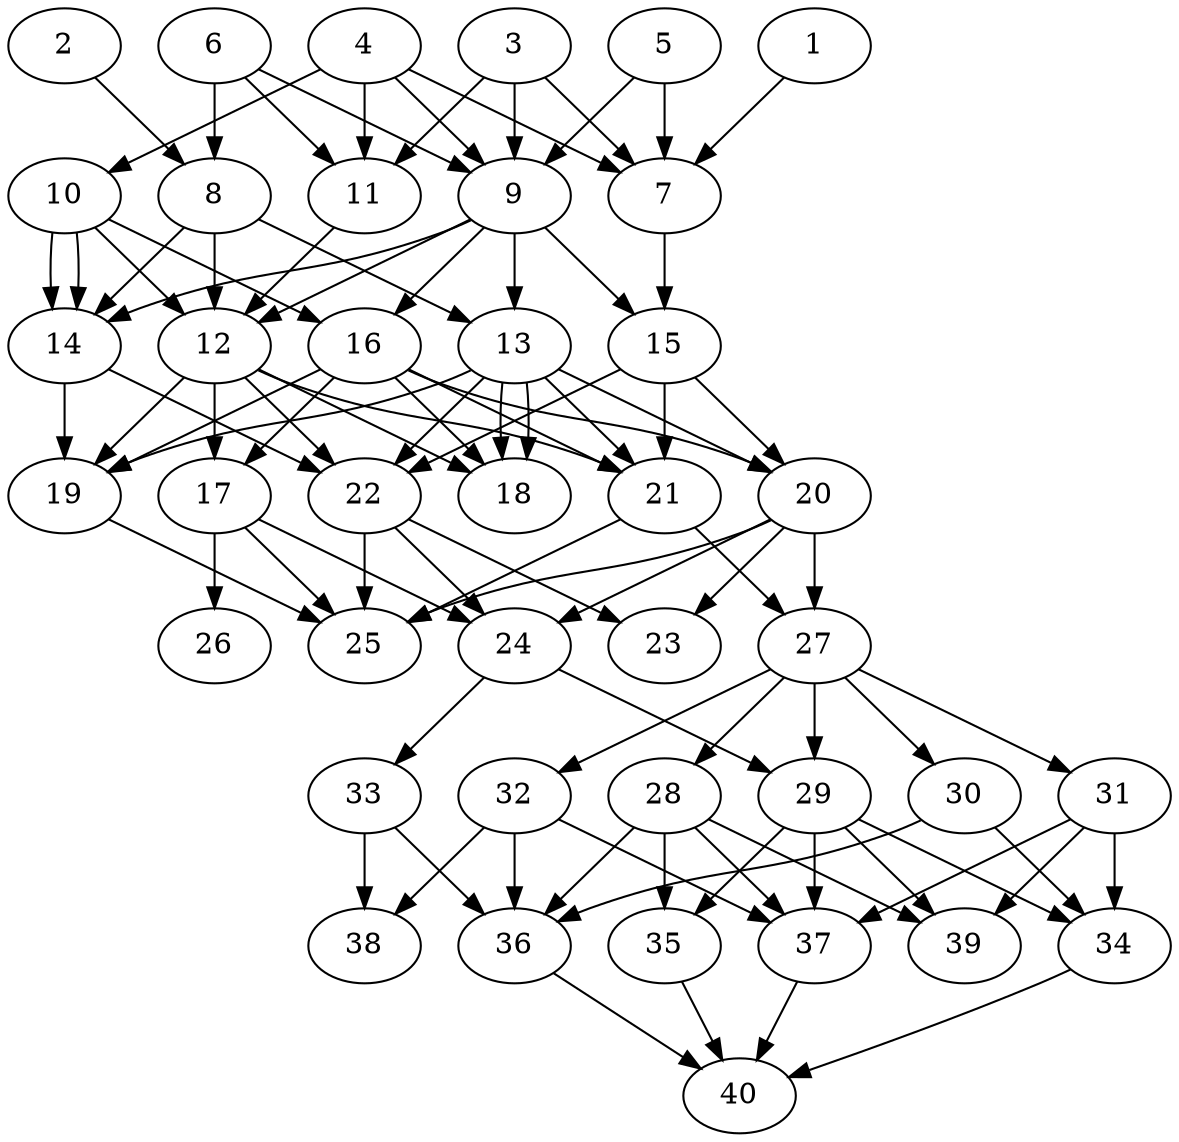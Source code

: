 // DAG automatically generated by daggen at Thu Oct  3 14:06:49 2019
// ./daggen --dot -n 40 --ccr 0.4 --fat 0.5 --regular 0.9 --density 0.7 --mindata 5242880 --maxdata 52428800 
digraph G {
  1 [size="127974400", alpha="0.07", expect_size="51189760"] 
  1 -> 7 [size ="51189760"]
  2 [size="70799360", alpha="0.10", expect_size="28319744"] 
  2 -> 8 [size ="28319744"]
  3 [size="41610240", alpha="0.07", expect_size="16644096"] 
  3 -> 7 [size ="16644096"]
  3 -> 9 [size ="16644096"]
  3 -> 11 [size ="16644096"]
  4 [size="80284160", alpha="0.10", expect_size="32113664"] 
  4 -> 7 [size ="32113664"]
  4 -> 9 [size ="32113664"]
  4 -> 10 [size ="32113664"]
  4 -> 11 [size ="32113664"]
  5 [size="91658240", alpha="0.07", expect_size="36663296"] 
  5 -> 7 [size ="36663296"]
  5 -> 9 [size ="36663296"]
  6 [size="42219520", alpha="0.06", expect_size="16887808"] 
  6 -> 8 [size ="16887808"]
  6 -> 9 [size ="16887808"]
  6 -> 11 [size ="16887808"]
  7 [size="76456960", alpha="0.07", expect_size="30582784"] 
  7 -> 15 [size ="30582784"]
  8 [size="44469760", alpha="0.07", expect_size="17787904"] 
  8 -> 12 [size ="17787904"]
  8 -> 13 [size ="17787904"]
  8 -> 14 [size ="17787904"]
  9 [size="82606080", alpha="0.04", expect_size="33042432"] 
  9 -> 12 [size ="33042432"]
  9 -> 13 [size ="33042432"]
  9 -> 14 [size ="33042432"]
  9 -> 15 [size ="33042432"]
  9 -> 16 [size ="33042432"]
  10 [size="122065920", alpha="0.19", expect_size="48826368"] 
  10 -> 12 [size ="48826368"]
  10 -> 14 [size ="48826368"]
  10 -> 14 [size ="48826368"]
  10 -> 16 [size ="48826368"]
  11 [size="72276480", alpha="0.16", expect_size="28910592"] 
  11 -> 12 [size ="28910592"]
  12 [size="111482880", alpha="0.11", expect_size="44593152"] 
  12 -> 17 [size ="44593152"]
  12 -> 18 [size ="44593152"]
  12 -> 19 [size ="44593152"]
  12 -> 21 [size ="44593152"]
  12 -> 22 [size ="44593152"]
  13 [size="53539840", alpha="0.08", expect_size="21415936"] 
  13 -> 18 [size ="21415936"]
  13 -> 18 [size ="21415936"]
  13 -> 19 [size ="21415936"]
  13 -> 20 [size ="21415936"]
  13 -> 21 [size ="21415936"]
  13 -> 22 [size ="21415936"]
  14 [size="97651200", alpha="0.15", expect_size="39060480"] 
  14 -> 19 [size ="39060480"]
  14 -> 22 [size ="39060480"]
  15 [size="39728640", alpha="0.04", expect_size="15891456"] 
  15 -> 20 [size ="15891456"]
  15 -> 21 [size ="15891456"]
  15 -> 22 [size ="15891456"]
  16 [size="82892800", alpha="0.13", expect_size="33157120"] 
  16 -> 17 [size ="33157120"]
  16 -> 18 [size ="33157120"]
  16 -> 19 [size ="33157120"]
  16 -> 20 [size ="33157120"]
  16 -> 21 [size ="33157120"]
  17 [size="119534080", alpha="0.09", expect_size="47813632"] 
  17 -> 24 [size ="47813632"]
  17 -> 25 [size ="47813632"]
  17 -> 26 [size ="47813632"]
  18 [size="41372160", alpha="0.12", expect_size="16548864"] 
  19 [size="80322560", alpha="0.03", expect_size="32129024"] 
  19 -> 25 [size ="32129024"]
  20 [size="104087040", alpha="0.07", expect_size="41634816"] 
  20 -> 23 [size ="41634816"]
  20 -> 24 [size ="41634816"]
  20 -> 25 [size ="41634816"]
  20 -> 27 [size ="41634816"]
  21 [size="99256320", alpha="0.10", expect_size="39702528"] 
  21 -> 25 [size ="39702528"]
  21 -> 27 [size ="39702528"]
  22 [size="77166080", alpha="0.04", expect_size="30866432"] 
  22 -> 23 [size ="30866432"]
  22 -> 24 [size ="30866432"]
  22 -> 25 [size ="30866432"]
  23 [size="25077760", alpha="0.02", expect_size="10031104"] 
  24 [size="70428160", alpha="0.11", expect_size="28171264"] 
  24 -> 29 [size ="28171264"]
  24 -> 33 [size ="28171264"]
  25 [size="42270720", alpha="0.14", expect_size="16908288"] 
  26 [size="66670080", alpha="0.02", expect_size="26668032"] 
  27 [size="26362880", alpha="0.01", expect_size="10545152"] 
  27 -> 28 [size ="10545152"]
  27 -> 29 [size ="10545152"]
  27 -> 30 [size ="10545152"]
  27 -> 31 [size ="10545152"]
  27 -> 32 [size ="10545152"]
  28 [size="80381440", alpha="0.04", expect_size="32152576"] 
  28 -> 35 [size ="32152576"]
  28 -> 36 [size ="32152576"]
  28 -> 37 [size ="32152576"]
  28 -> 39 [size ="32152576"]
  29 [size="34229760", alpha="0.00", expect_size="13691904"] 
  29 -> 34 [size ="13691904"]
  29 -> 35 [size ="13691904"]
  29 -> 37 [size ="13691904"]
  29 -> 39 [size ="13691904"]
  30 [size="51340800", alpha="0.14", expect_size="20536320"] 
  30 -> 34 [size ="20536320"]
  30 -> 36 [size ="20536320"]
  31 [size="92318720", alpha="0.18", expect_size="36927488"] 
  31 -> 34 [size ="36927488"]
  31 -> 37 [size ="36927488"]
  31 -> 39 [size ="36927488"]
  32 [size="36103680", alpha="0.19", expect_size="14441472"] 
  32 -> 36 [size ="14441472"]
  32 -> 37 [size ="14441472"]
  32 -> 38 [size ="14441472"]
  33 [size="58355200", alpha="0.07", expect_size="23342080"] 
  33 -> 36 [size ="23342080"]
  33 -> 38 [size ="23342080"]
  34 [size="69614080", alpha="0.09", expect_size="27845632"] 
  34 -> 40 [size ="27845632"]
  35 [size="19089920", alpha="0.15", expect_size="7635968"] 
  35 -> 40 [size ="7635968"]
  36 [size="103301120", alpha="0.14", expect_size="41320448"] 
  36 -> 40 [size ="41320448"]
  37 [size="115435520", alpha="0.10", expect_size="46174208"] 
  37 -> 40 [size ="46174208"]
  38 [size="118842880", alpha="0.11", expect_size="47537152"] 
  39 [size="26920960", alpha="0.04", expect_size="10768384"] 
  40 [size="27141120", alpha="0.12", expect_size="10856448"] 
}
